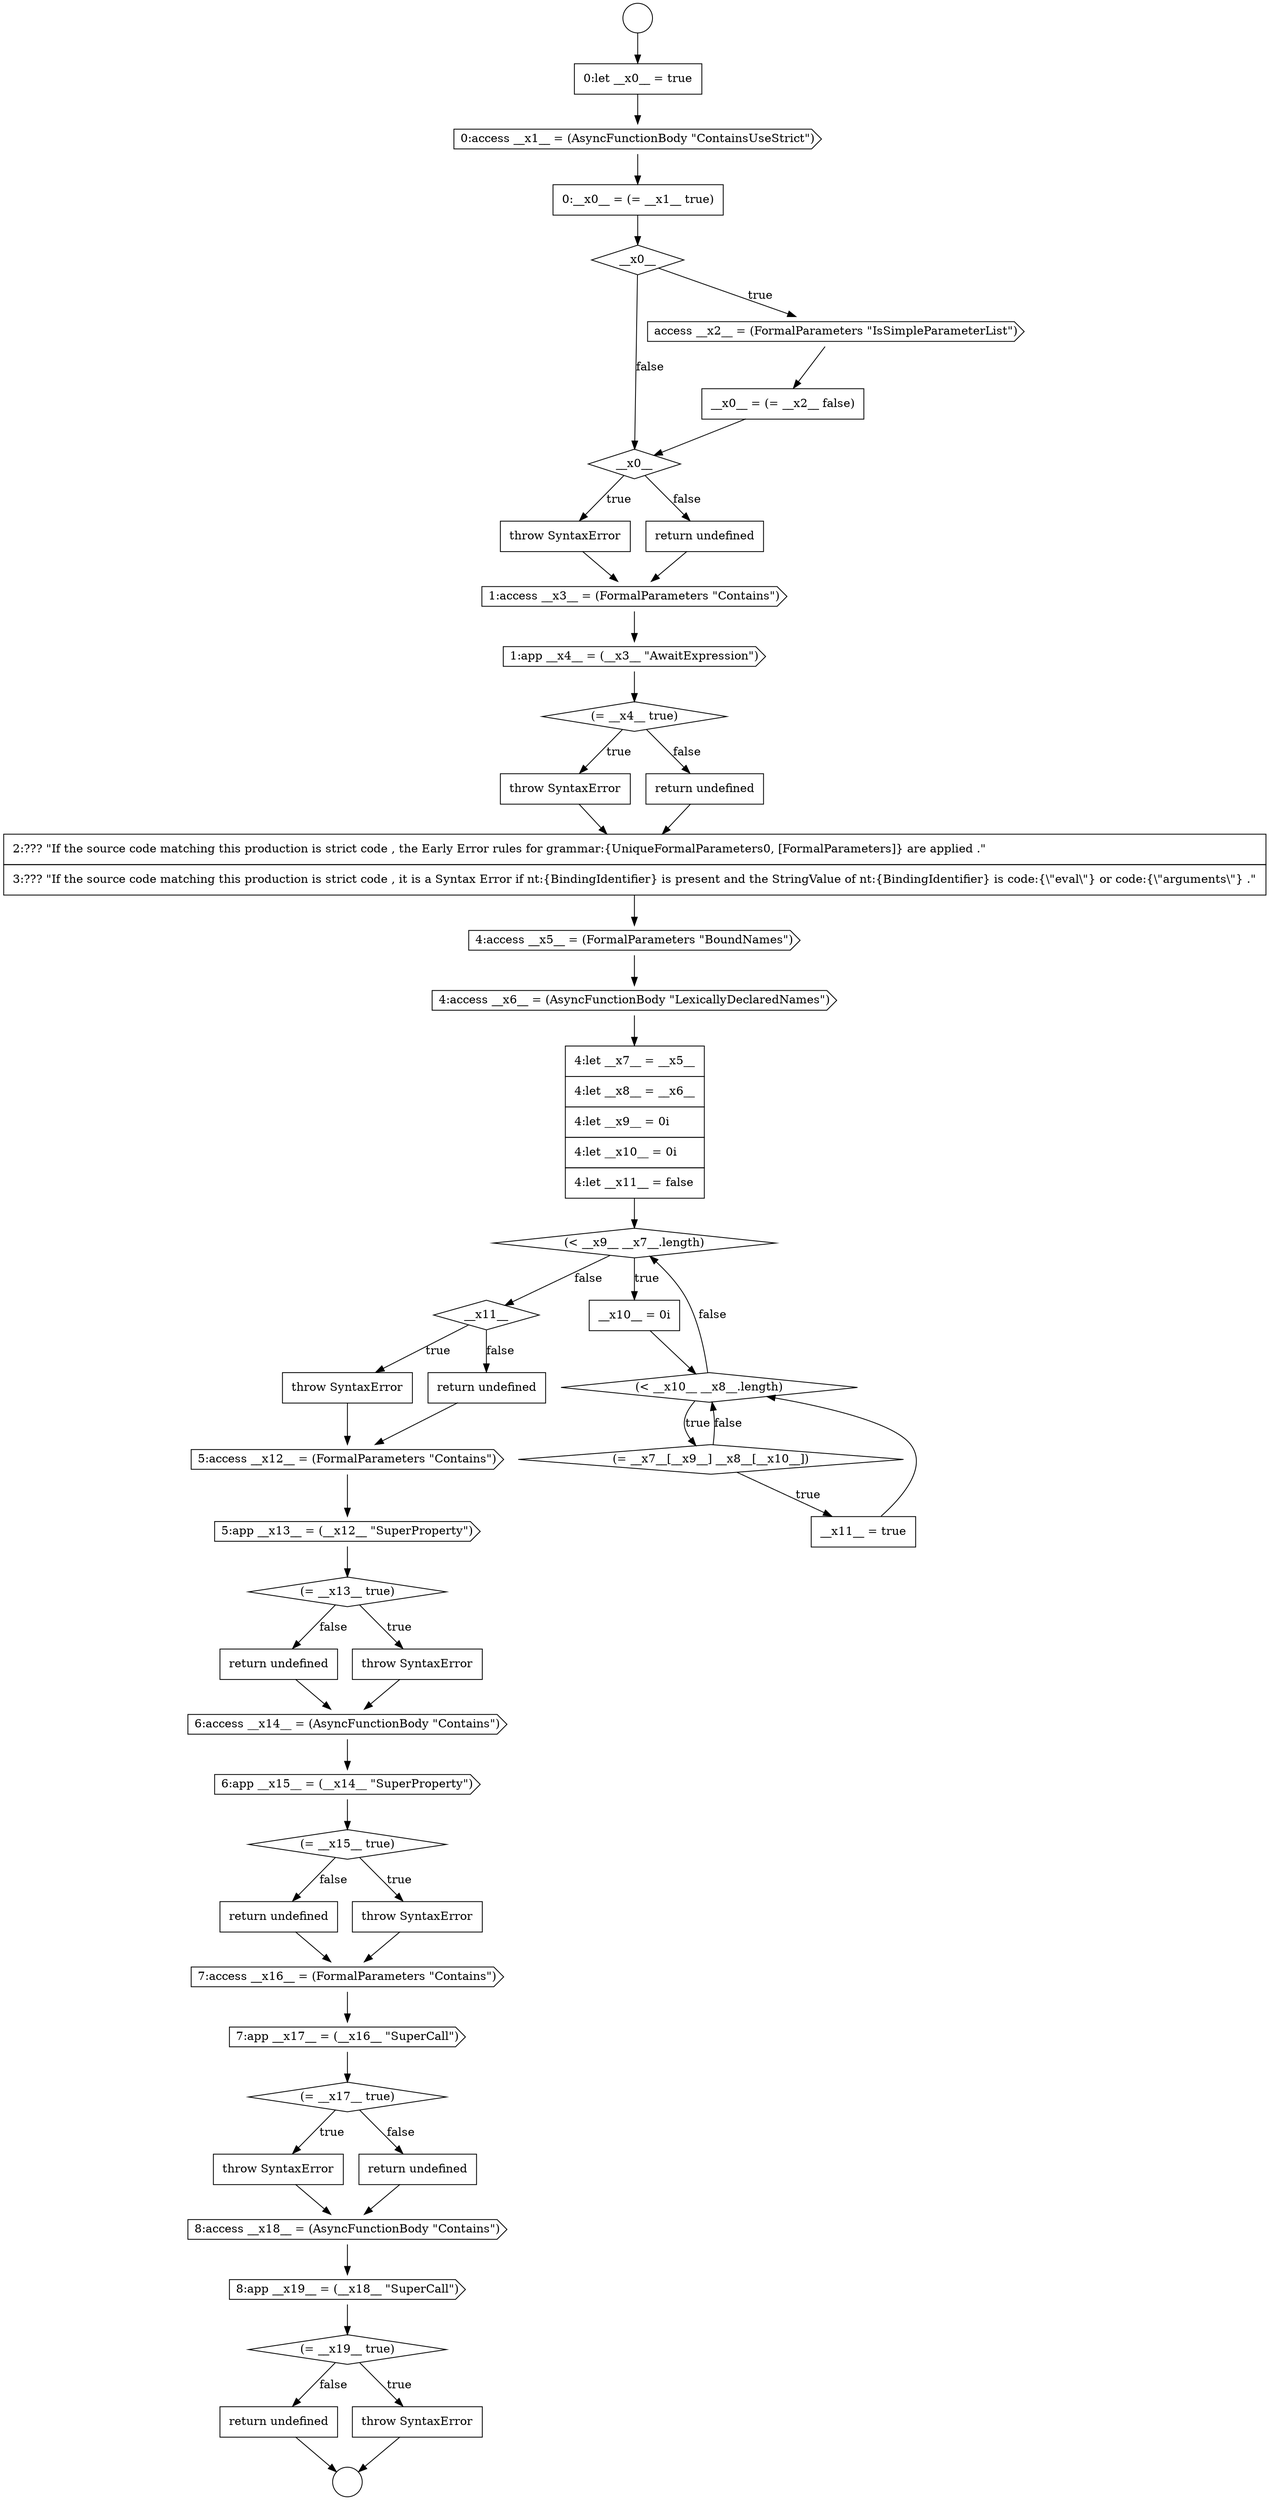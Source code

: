 digraph {
  node19841 [shape=cds, label=<<font color="black">4:access __x6__ = (AsyncFunctionBody &quot;LexicallyDeclaredNames&quot;)</font>> color="black" fillcolor="white" style=filled]
  node19860 [shape=none, margin=0, label=<<font color="black">
    <table border="0" cellborder="1" cellspacing="0" cellpadding="10">
      <tr><td align="left">return undefined</td></tr>
    </table>
  </font>> color="black" fillcolor="white" style=filled]
  node19863 [shape=diamond, label=<<font color="black">(= __x17__ true)</font>> color="black" fillcolor="white" style=filled]
  node19851 [shape=cds, label=<<font color="black">5:access __x12__ = (FormalParameters &quot;Contains&quot;)</font>> color="black" fillcolor="white" style=filled]
  node19831 [shape=diamond, label=<<font color="black">__x0__</font>> color="black" fillcolor="white" style=filled]
  node19864 [shape=none, margin=0, label=<<font color="black">
    <table border="0" cellborder="1" cellspacing="0" cellpadding="10">
      <tr><td align="left">throw SyntaxError</td></tr>
    </table>
  </font>> color="black" fillcolor="white" style=filled]
  node19843 [shape=diamond, label=<<font color="black">(&lt; __x9__ __x7__.length)</font>> color="black" fillcolor="white" style=filled]
  node19849 [shape=none, margin=0, label=<<font color="black">
    <table border="0" cellborder="1" cellspacing="0" cellpadding="10">
      <tr><td align="left">throw SyntaxError</td></tr>
    </table>
  </font>> color="black" fillcolor="white" style=filled]
  node19830 [shape=none, margin=0, label=<<font color="black">
    <table border="0" cellborder="1" cellspacing="0" cellpadding="10">
      <tr><td align="left">__x0__ = (= __x2__ false)</td></tr>
    </table>
  </font>> color="black" fillcolor="white" style=filled]
  node19826 [shape=cds, label=<<font color="black">0:access __x1__ = (AsyncFunctionBody &quot;ContainsUseStrict&quot;)</font>> color="black" fillcolor="white" style=filled]
  node19837 [shape=none, margin=0, label=<<font color="black">
    <table border="0" cellborder="1" cellspacing="0" cellpadding="10">
      <tr><td align="left">throw SyntaxError</td></tr>
    </table>
  </font>> color="black" fillcolor="white" style=filled]
  node19856 [shape=cds, label=<<font color="black">6:access __x14__ = (AsyncFunctionBody &quot;Contains&quot;)</font>> color="black" fillcolor="white" style=filled]
  node19839 [shape=none, margin=0, label=<<font color="black">
    <table border="0" cellborder="1" cellspacing="0" cellpadding="10">
      <tr><td align="left">2:??? &quot;If the source code matching this production is strict code , the Early Error rules for grammar:{UniqueFormalParameters0, [FormalParameters]} are applied .&quot;</td></tr>
      <tr><td align="left">3:??? &quot;If the source code matching this production is strict code , it is a Syntax Error if nt:{BindingIdentifier} is present and the StringValue of nt:{BindingIdentifier} is code:{\&quot;eval\&quot;} or code:{\&quot;arguments\&quot;} .&quot;</td></tr>
    </table>
  </font>> color="black" fillcolor="white" style=filled]
  node19836 [shape=diamond, label=<<font color="black">(= __x4__ true)</font>> color="black" fillcolor="white" style=filled]
  node19827 [shape=none, margin=0, label=<<font color="black">
    <table border="0" cellborder="1" cellspacing="0" cellpadding="10">
      <tr><td align="left">0:__x0__ = (= __x1__ true)</td></tr>
    </table>
  </font>> color="black" fillcolor="white" style=filled]
  node19868 [shape=diamond, label=<<font color="black">(= __x19__ true)</font>> color="black" fillcolor="white" style=filled]
  node19840 [shape=cds, label=<<font color="black">4:access __x5__ = (FormalParameters &quot;BoundNames&quot;)</font>> color="black" fillcolor="white" style=filled]
  node19855 [shape=none, margin=0, label=<<font color="black">
    <table border="0" cellborder="1" cellspacing="0" cellpadding="10">
      <tr><td align="left">return undefined</td></tr>
    </table>
  </font>> color="black" fillcolor="white" style=filled]
  node19845 [shape=diamond, label=<<font color="black">(&lt; __x10__ __x8__.length)</font>> color="black" fillcolor="white" style=filled]
  node19842 [shape=none, margin=0, label=<<font color="black">
    <table border="0" cellborder="1" cellspacing="0" cellpadding="10">
      <tr><td align="left">4:let __x7__ = __x5__</td></tr>
      <tr><td align="left">4:let __x8__ = __x6__</td></tr>
      <tr><td align="left">4:let __x9__ = 0i</td></tr>
      <tr><td align="left">4:let __x10__ = 0i</td></tr>
      <tr><td align="left">4:let __x11__ = false</td></tr>
    </table>
  </font>> color="black" fillcolor="white" style=filled]
  node19835 [shape=cds, label=<<font color="black">1:app __x4__ = (__x3__ &quot;AwaitExpression&quot;)</font>> color="black" fillcolor="white" style=filled]
  node19832 [shape=none, margin=0, label=<<font color="black">
    <table border="0" cellborder="1" cellspacing="0" cellpadding="10">
      <tr><td align="left">throw SyntaxError</td></tr>
    </table>
  </font>> color="black" fillcolor="white" style=filled]
  node19857 [shape=cds, label=<<font color="black">6:app __x15__ = (__x14__ &quot;SuperProperty&quot;)</font>> color="black" fillcolor="white" style=filled]
  node19854 [shape=none, margin=0, label=<<font color="black">
    <table border="0" cellborder="1" cellspacing="0" cellpadding="10">
      <tr><td align="left">throw SyntaxError</td></tr>
    </table>
  </font>> color="black" fillcolor="white" style=filled]
  node19847 [shape=none, margin=0, label=<<font color="black">
    <table border="0" cellborder="1" cellspacing="0" cellpadding="10">
      <tr><td align="left">__x11__ = true</td></tr>
    </table>
  </font>> color="black" fillcolor="white" style=filled]
  node19850 [shape=none, margin=0, label=<<font color="black">
    <table border="0" cellborder="1" cellspacing="0" cellpadding="10">
      <tr><td align="left">return undefined</td></tr>
    </table>
  </font>> color="black" fillcolor="white" style=filled]
  node19867 [shape=cds, label=<<font color="black">8:app __x19__ = (__x18__ &quot;SuperCall&quot;)</font>> color="black" fillcolor="white" style=filled]
  node19846 [shape=diamond, label=<<font color="black">(= __x7__[__x9__] __x8__[__x10__])</font>> color="black" fillcolor="white" style=filled]
  node19861 [shape=cds, label=<<font color="black">7:access __x16__ = (FormalParameters &quot;Contains&quot;)</font>> color="black" fillcolor="white" style=filled]
  node19828 [shape=diamond, label=<<font color="black">__x0__</font>> color="black" fillcolor="white" style=filled]
  node19858 [shape=diamond, label=<<font color="black">(= __x15__ true)</font>> color="black" fillcolor="white" style=filled]
  node19834 [shape=cds, label=<<font color="black">1:access __x3__ = (FormalParameters &quot;Contains&quot;)</font>> color="black" fillcolor="white" style=filled]
  node19829 [shape=cds, label=<<font color="black">access __x2__ = (FormalParameters &quot;IsSimpleParameterList&quot;)</font>> color="black" fillcolor="white" style=filled]
  node19870 [shape=none, margin=0, label=<<font color="black">
    <table border="0" cellborder="1" cellspacing="0" cellpadding="10">
      <tr><td align="left">return undefined</td></tr>
    </table>
  </font>> color="black" fillcolor="white" style=filled]
  node19824 [shape=circle label=" " color="black" fillcolor="white" style=filled]
  node19848 [shape=diamond, label=<<font color="black">__x11__</font>> color="black" fillcolor="white" style=filled]
  node19853 [shape=diamond, label=<<font color="black">(= __x13__ true)</font>> color="black" fillcolor="white" style=filled]
  node19825 [shape=none, margin=0, label=<<font color="black">
    <table border="0" cellborder="1" cellspacing="0" cellpadding="10">
      <tr><td align="left">0:let __x0__ = true</td></tr>
    </table>
  </font>> color="black" fillcolor="white" style=filled]
  node19866 [shape=cds, label=<<font color="black">8:access __x18__ = (AsyncFunctionBody &quot;Contains&quot;)</font>> color="black" fillcolor="white" style=filled]
  node19862 [shape=cds, label=<<font color="black">7:app __x17__ = (__x16__ &quot;SuperCall&quot;)</font>> color="black" fillcolor="white" style=filled]
  node19838 [shape=none, margin=0, label=<<font color="black">
    <table border="0" cellborder="1" cellspacing="0" cellpadding="10">
      <tr><td align="left">return undefined</td></tr>
    </table>
  </font>> color="black" fillcolor="white" style=filled]
  node19859 [shape=none, margin=0, label=<<font color="black">
    <table border="0" cellborder="1" cellspacing="0" cellpadding="10">
      <tr><td align="left">throw SyntaxError</td></tr>
    </table>
  </font>> color="black" fillcolor="white" style=filled]
  node19844 [shape=none, margin=0, label=<<font color="black">
    <table border="0" cellborder="1" cellspacing="0" cellpadding="10">
      <tr><td align="left">__x10__ = 0i</td></tr>
    </table>
  </font>> color="black" fillcolor="white" style=filled]
  node19833 [shape=none, margin=0, label=<<font color="black">
    <table border="0" cellborder="1" cellspacing="0" cellpadding="10">
      <tr><td align="left">return undefined</td></tr>
    </table>
  </font>> color="black" fillcolor="white" style=filled]
  node19823 [shape=circle label=" " color="black" fillcolor="white" style=filled]
  node19869 [shape=none, margin=0, label=<<font color="black">
    <table border="0" cellborder="1" cellspacing="0" cellpadding="10">
      <tr><td align="left">throw SyntaxError</td></tr>
    </table>
  </font>> color="black" fillcolor="white" style=filled]
  node19852 [shape=cds, label=<<font color="black">5:app __x13__ = (__x12__ &quot;SuperProperty&quot;)</font>> color="black" fillcolor="white" style=filled]
  node19865 [shape=none, margin=0, label=<<font color="black">
    <table border="0" cellborder="1" cellspacing="0" cellpadding="10">
      <tr><td align="left">return undefined</td></tr>
    </table>
  </font>> color="black" fillcolor="white" style=filled]
  node19829 -> node19830 [ color="black"]
  node19858 -> node19859 [label=<<font color="black">true</font>> color="black"]
  node19858 -> node19860 [label=<<font color="black">false</font>> color="black"]
  node19856 -> node19857 [ color="black"]
  node19849 -> node19851 [ color="black"]
  node19860 -> node19861 [ color="black"]
  node19869 -> node19824 [ color="black"]
  node19843 -> node19844 [label=<<font color="black">true</font>> color="black"]
  node19843 -> node19848 [label=<<font color="black">false</font>> color="black"]
  node19840 -> node19841 [ color="black"]
  node19850 -> node19851 [ color="black"]
  node19851 -> node19852 [ color="black"]
  node19828 -> node19829 [label=<<font color="black">true</font>> color="black"]
  node19828 -> node19831 [label=<<font color="black">false</font>> color="black"]
  node19825 -> node19826 [ color="black"]
  node19853 -> node19854 [label=<<font color="black">true</font>> color="black"]
  node19853 -> node19855 [label=<<font color="black">false</font>> color="black"]
  node19846 -> node19847 [label=<<font color="black">true</font>> color="black"]
  node19846 -> node19845 [label=<<font color="black">false</font>> color="black"]
  node19865 -> node19866 [ color="black"]
  node19862 -> node19863 [ color="black"]
  node19834 -> node19835 [ color="black"]
  node19868 -> node19869 [label=<<font color="black">true</font>> color="black"]
  node19868 -> node19870 [label=<<font color="black">false</font>> color="black"]
  node19826 -> node19827 [ color="black"]
  node19852 -> node19853 [ color="black"]
  node19845 -> node19846 [label=<<font color="black">true</font>> color="black"]
  node19845 -> node19843 [label=<<font color="black">false</font>> color="black"]
  node19866 -> node19867 [ color="black"]
  node19857 -> node19858 [ color="black"]
  node19870 -> node19824 [ color="black"]
  node19847 -> node19845 [ color="black"]
  node19859 -> node19861 [ color="black"]
  node19842 -> node19843 [ color="black"]
  node19837 -> node19839 [ color="black"]
  node19848 -> node19849 [label=<<font color="black">true</font>> color="black"]
  node19848 -> node19850 [label=<<font color="black">false</font>> color="black"]
  node19867 -> node19868 [ color="black"]
  node19831 -> node19832 [label=<<font color="black">true</font>> color="black"]
  node19831 -> node19833 [label=<<font color="black">false</font>> color="black"]
  node19864 -> node19866 [ color="black"]
  node19863 -> node19864 [label=<<font color="black">true</font>> color="black"]
  node19863 -> node19865 [label=<<font color="black">false</font>> color="black"]
  node19823 -> node19825 [ color="black"]
  node19861 -> node19862 [ color="black"]
  node19841 -> node19842 [ color="black"]
  node19833 -> node19834 [ color="black"]
  node19844 -> node19845 [ color="black"]
  node19855 -> node19856 [ color="black"]
  node19838 -> node19839 [ color="black"]
  node19830 -> node19831 [ color="black"]
  node19827 -> node19828 [ color="black"]
  node19835 -> node19836 [ color="black"]
  node19854 -> node19856 [ color="black"]
  node19836 -> node19837 [label=<<font color="black">true</font>> color="black"]
  node19836 -> node19838 [label=<<font color="black">false</font>> color="black"]
  node19832 -> node19834 [ color="black"]
  node19839 -> node19840 [ color="black"]
}
